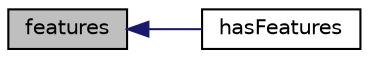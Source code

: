 digraph "features"
{
  bgcolor="transparent";
  edge [fontname="Helvetica",fontsize="10",labelfontname="Helvetica",labelfontsize="10"];
  node [fontname="Helvetica",fontsize="10",shape=record];
  rankdir="LR";
  Node1 [label="features",height=0.2,width=0.4,color="black", fillcolor="grey75", style="filled", fontcolor="black"];
  Node1 -> Node2 [dir="back",color="midnightblue",fontsize="10",style="solid",fontname="Helvetica"];
  Node2 [label="hasFeatures",height=0.2,width=0.4,color="black",URL="$a02336.html#a8a8c87157558421a1fb7e65cd983d238",tooltip="Return true for a searchable plate having features. "];
}
